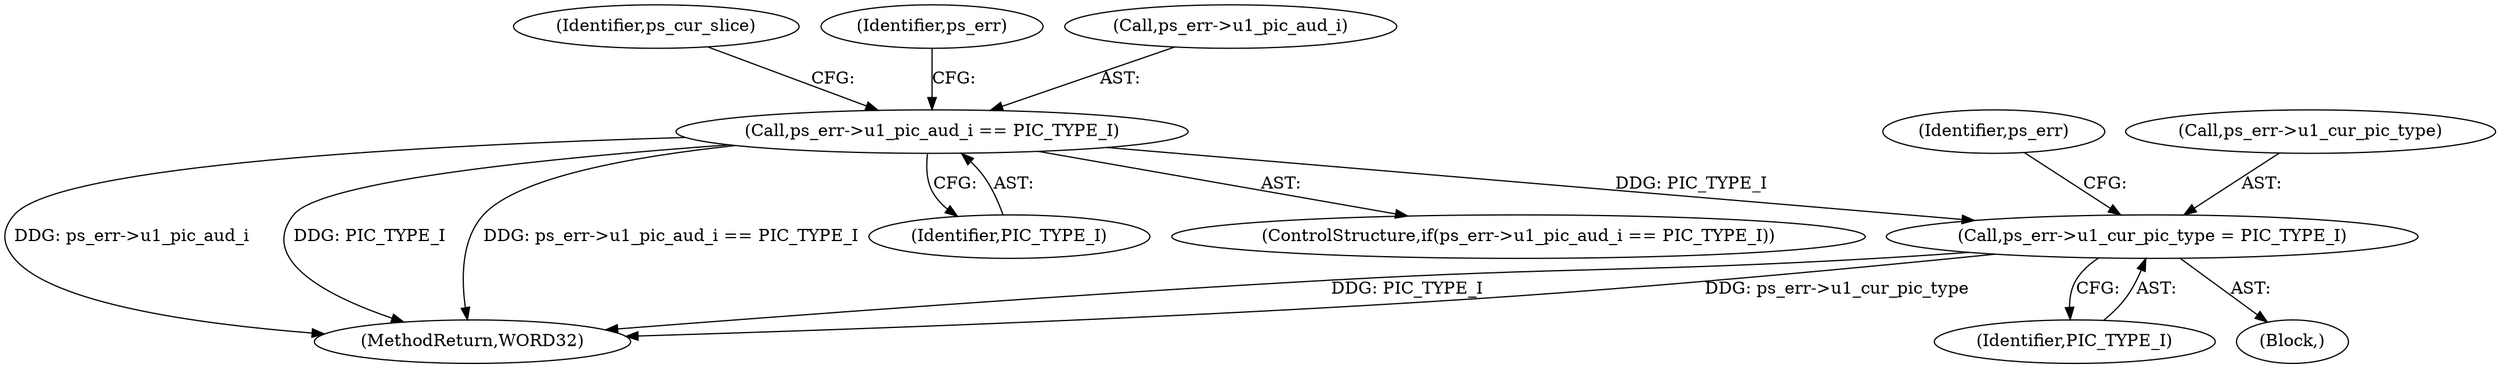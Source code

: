 digraph "0_Android_f634481e940421020e52f511c1fb34aac1db4b2f@pointer" {
"1000491" [label="(Call,ps_err->u1_cur_pic_type = PIC_TYPE_I)"];
"1000485" [label="(Call,ps_err->u1_pic_aud_i == PIC_TYPE_I)"];
"1000498" [label="(Identifier,ps_err)"];
"1000485" [label="(Call,ps_err->u1_pic_aud_i == PIC_TYPE_I)"];
"1000504" [label="(Identifier,ps_cur_slice)"];
"1000492" [label="(Call,ps_err->u1_cur_pic_type)"];
"1000495" [label="(Identifier,PIC_TYPE_I)"];
"1000491" [label="(Call,ps_err->u1_cur_pic_type = PIC_TYPE_I)"];
"1000490" [label="(Block,)"];
"1000484" [label="(ControlStructure,if(ps_err->u1_pic_aud_i == PIC_TYPE_I))"];
"1000493" [label="(Identifier,ps_err)"];
"1002154" [label="(MethodReturn,WORD32)"];
"1000486" [label="(Call,ps_err->u1_pic_aud_i)"];
"1000489" [label="(Identifier,PIC_TYPE_I)"];
"1000491" -> "1000490"  [label="AST: "];
"1000491" -> "1000495"  [label="CFG: "];
"1000492" -> "1000491"  [label="AST: "];
"1000495" -> "1000491"  [label="AST: "];
"1000498" -> "1000491"  [label="CFG: "];
"1000491" -> "1002154"  [label="DDG: PIC_TYPE_I"];
"1000491" -> "1002154"  [label="DDG: ps_err->u1_cur_pic_type"];
"1000485" -> "1000491"  [label="DDG: PIC_TYPE_I"];
"1000485" -> "1000484"  [label="AST: "];
"1000485" -> "1000489"  [label="CFG: "];
"1000486" -> "1000485"  [label="AST: "];
"1000489" -> "1000485"  [label="AST: "];
"1000493" -> "1000485"  [label="CFG: "];
"1000504" -> "1000485"  [label="CFG: "];
"1000485" -> "1002154"  [label="DDG: ps_err->u1_pic_aud_i"];
"1000485" -> "1002154"  [label="DDG: PIC_TYPE_I"];
"1000485" -> "1002154"  [label="DDG: ps_err->u1_pic_aud_i == PIC_TYPE_I"];
}
